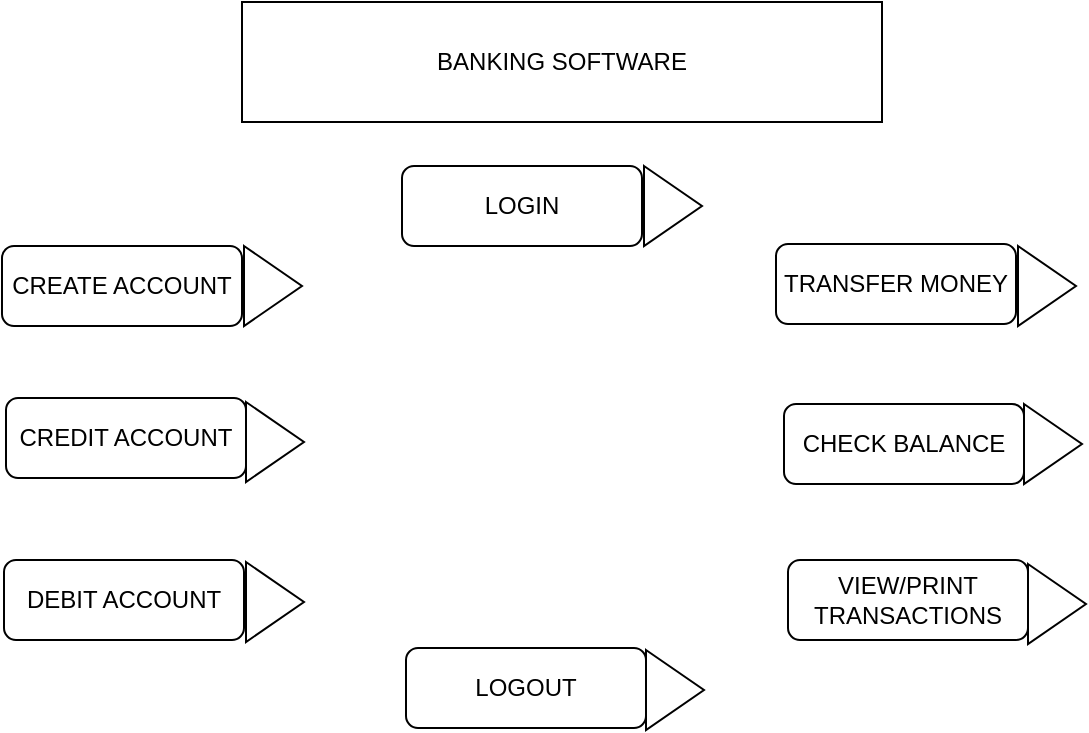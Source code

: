 <mxfile>
    <diagram id="IktD_yxIBG_wUPl_jsDj" name="Page-1">
        <mxGraphModel dx="576" dy="480" grid="1" gridSize="10" guides="1" tooltips="1" connect="1" arrows="1" fold="1" page="1" pageScale="1" pageWidth="850" pageHeight="1100" math="0" shadow="0">
            <root>
                <mxCell id="0"/>
                <mxCell id="1" parent="0"/>
                <mxCell id="2" value="BANKING SOFTWARE" style="rounded=0;whiteSpace=wrap;html=1;" vertex="1" parent="1">
                    <mxGeometry x="130" y="40" width="320" height="60" as="geometry"/>
                </mxCell>
                <mxCell id="3" value="LOGIN" style="rounded=1;whiteSpace=wrap;html=1;" vertex="1" parent="1">
                    <mxGeometry x="210" y="122" width="120" height="40" as="geometry"/>
                </mxCell>
                <mxCell id="4" value="CREATE ACCOUNT" style="rounded=1;whiteSpace=wrap;html=1;" vertex="1" parent="1">
                    <mxGeometry x="10" y="162" width="120" height="40" as="geometry"/>
                </mxCell>
                <mxCell id="5" value="CREDIT ACCOUNT" style="rounded=1;whiteSpace=wrap;html=1;" vertex="1" parent="1">
                    <mxGeometry x="12" y="238" width="120" height="40" as="geometry"/>
                </mxCell>
                <mxCell id="6" value="DEBIT ACCOUNT" style="rounded=1;whiteSpace=wrap;html=1;" vertex="1" parent="1">
                    <mxGeometry x="11" y="319" width="120" height="40" as="geometry"/>
                </mxCell>
                <mxCell id="7" value="TRANSFER MONEY" style="rounded=1;whiteSpace=wrap;html=1;" vertex="1" parent="1">
                    <mxGeometry x="397" y="161" width="120" height="40" as="geometry"/>
                </mxCell>
                <mxCell id="8" value="CHECK BALANCE" style="rounded=1;whiteSpace=wrap;html=1;" vertex="1" parent="1">
                    <mxGeometry x="401" y="241" width="120" height="40" as="geometry"/>
                </mxCell>
                <mxCell id="9" value="VIEW/PRINT TRANSACTIONS" style="rounded=1;whiteSpace=wrap;html=1;" vertex="1" parent="1">
                    <mxGeometry x="403" y="319" width="120" height="40" as="geometry"/>
                </mxCell>
                <mxCell id="10" value="LOGOUT" style="rounded=1;whiteSpace=wrap;html=1;" vertex="1" parent="1">
                    <mxGeometry x="212" y="363" width="120" height="40" as="geometry"/>
                </mxCell>
                <mxCell id="11" value="" style="triangle;whiteSpace=wrap;html=1;" vertex="1" parent="1">
                    <mxGeometry x="131" y="162" width="29" height="40" as="geometry"/>
                </mxCell>
                <mxCell id="12" value="" style="triangle;whiteSpace=wrap;html=1;" vertex="1" parent="1">
                    <mxGeometry x="132" y="240" width="29" height="40" as="geometry"/>
                </mxCell>
                <mxCell id="13" value="" style="triangle;whiteSpace=wrap;html=1;" vertex="1" parent="1">
                    <mxGeometry x="132" y="320" width="29" height="40" as="geometry"/>
                </mxCell>
                <mxCell id="14" value="" style="triangle;whiteSpace=wrap;html=1;" vertex="1" parent="1">
                    <mxGeometry x="518" y="162" width="29" height="40" as="geometry"/>
                </mxCell>
                <mxCell id="15" value="" style="triangle;whiteSpace=wrap;html=1;" vertex="1" parent="1">
                    <mxGeometry x="521" y="241" width="29" height="40" as="geometry"/>
                </mxCell>
                <mxCell id="16" value="" style="triangle;whiteSpace=wrap;html=1;" vertex="1" parent="1">
                    <mxGeometry x="523" y="321" width="29" height="40" as="geometry"/>
                </mxCell>
                <mxCell id="17" value="" style="triangle;whiteSpace=wrap;html=1;" vertex="1" parent="1">
                    <mxGeometry x="332" y="364" width="29" height="40" as="geometry"/>
                </mxCell>
                <mxCell id="18" value="" style="triangle;whiteSpace=wrap;html=1;" vertex="1" parent="1">
                    <mxGeometry x="331" y="122" width="29" height="40" as="geometry"/>
                </mxCell>
            </root>
        </mxGraphModel>
    </diagram>
</mxfile>